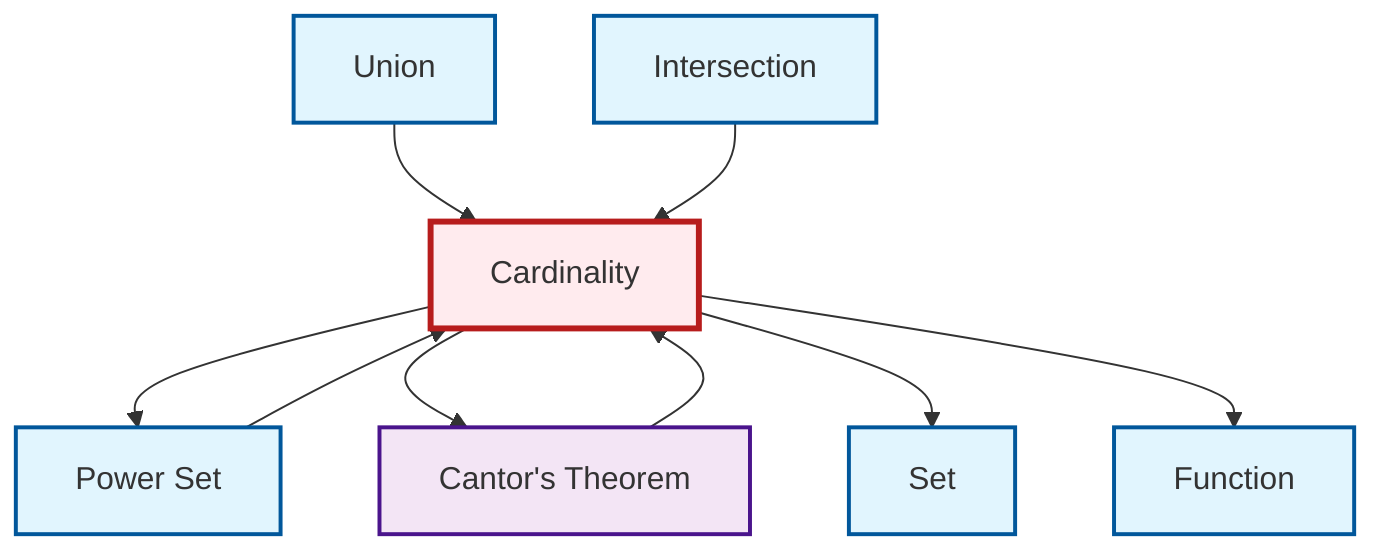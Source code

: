 graph TD
    classDef definition fill:#e1f5fe,stroke:#01579b,stroke-width:2px
    classDef theorem fill:#f3e5f5,stroke:#4a148c,stroke-width:2px
    classDef axiom fill:#fff3e0,stroke:#e65100,stroke-width:2px
    classDef example fill:#e8f5e9,stroke:#1b5e20,stroke-width:2px
    classDef current fill:#ffebee,stroke:#b71c1c,stroke-width:3px
    def-set["Set"]:::definition
    def-cardinality["Cardinality"]:::definition
    def-intersection["Intersection"]:::definition
    def-power-set["Power Set"]:::definition
    def-function["Function"]:::definition
    def-union["Union"]:::definition
    thm-cantor["Cantor's Theorem"]:::theorem
    def-union --> def-cardinality
    def-cardinality --> def-power-set
    thm-cantor --> def-cardinality
    def-cardinality --> thm-cantor
    def-power-set --> def-cardinality
    def-intersection --> def-cardinality
    def-cardinality --> def-set
    def-cardinality --> def-function
    class def-cardinality current